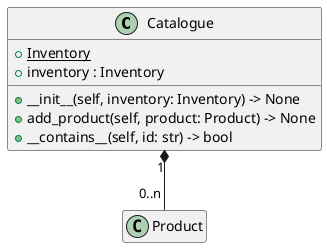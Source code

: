 @startuml
hide empty members

class Catalogue {
  + {static} Inventory
  + inventory : Inventory
  + __init__(self, inventory: Inventory) -> None
  + add_product(self, product: Product) -> None
  + __contains__(self, id: str) -> bool
}

class Product {
}

Catalogue "1" *-- "0..n" Product
@enduml